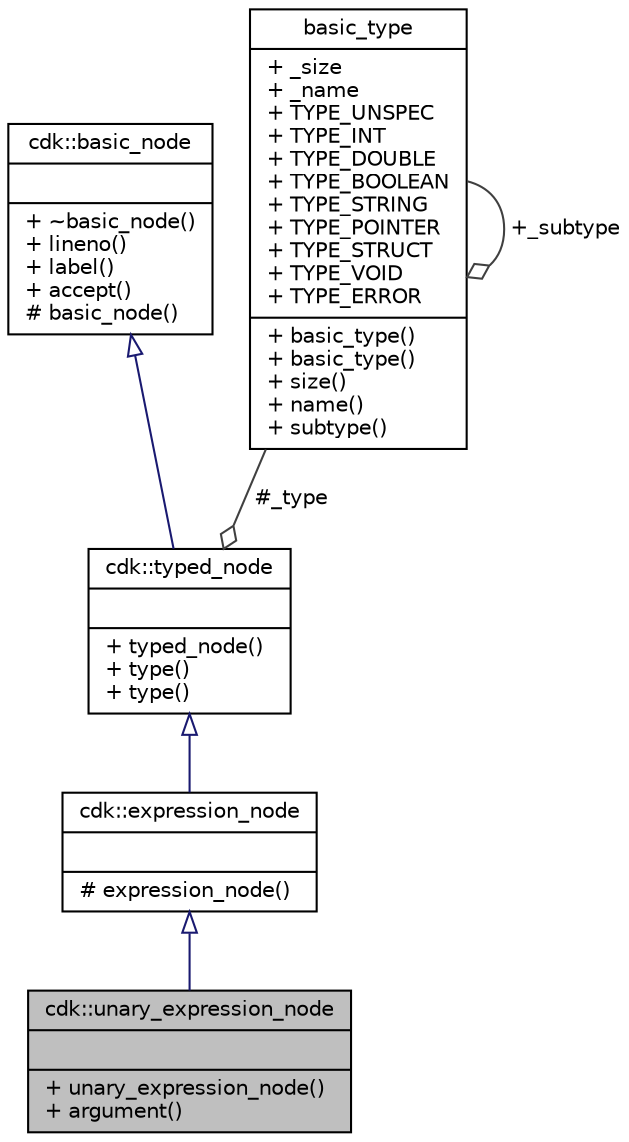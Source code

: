 digraph "cdk::unary_expression_node"
{
  edge [fontname="Helvetica",fontsize="10",labelfontname="Helvetica",labelfontsize="10"];
  node [fontname="Helvetica",fontsize="10",shape=record];
  Node6 [label="{cdk::unary_expression_node\n||+ unary_expression_node()\l+ argument()\l}",height=0.2,width=0.4,color="black", fillcolor="grey75", style="filled", fontcolor="black"];
  Node7 -> Node6 [dir="back",color="midnightblue",fontsize="10",style="solid",arrowtail="onormal",fontname="Helvetica"];
  Node7 [label="{cdk::expression_node\n||# expression_node()\l}",height=0.2,width=0.4,color="black", fillcolor="white", style="filled",URL="$classcdk_1_1expression__node.html"];
  Node8 -> Node7 [dir="back",color="midnightblue",fontsize="10",style="solid",arrowtail="onormal",fontname="Helvetica"];
  Node8 [label="{cdk::typed_node\n||+ typed_node()\l+ type()\l+ type()\l}",height=0.2,width=0.4,color="black", fillcolor="white", style="filled",URL="$classcdk_1_1typed__node.html"];
  Node9 -> Node8 [dir="back",color="midnightblue",fontsize="10",style="solid",arrowtail="onormal",fontname="Helvetica"];
  Node9 [label="{cdk::basic_node\n||+ ~basic_node()\l+ lineno()\l+ label()\l+ accept()\l# basic_node()\l}",height=0.2,width=0.4,color="black", fillcolor="white", style="filled",URL="$classcdk_1_1basic__node.html"];
  Node10 -> Node8 [color="grey25",fontsize="10",style="solid",label=" #_type" ,arrowhead="odiamond",fontname="Helvetica"];
  Node10 [label="{basic_type\n|+ _size\l+ _name\l+ TYPE_UNSPEC\l+ TYPE_INT\l+ TYPE_DOUBLE\l+ TYPE_BOOLEAN\l+ TYPE_STRING\l+ TYPE_POINTER\l+ TYPE_STRUCT\l+ TYPE_VOID\l+ TYPE_ERROR\l|+ basic_type()\l+ basic_type()\l+ size()\l+ name()\l+ subtype()\l}",height=0.2,width=0.4,color="black", fillcolor="white", style="filled",URL="$structbasic__type.html"];
  Node10 -> Node10 [color="grey25",fontsize="10",style="solid",label=" +_subtype" ,arrowhead="odiamond",fontname="Helvetica"];
}
